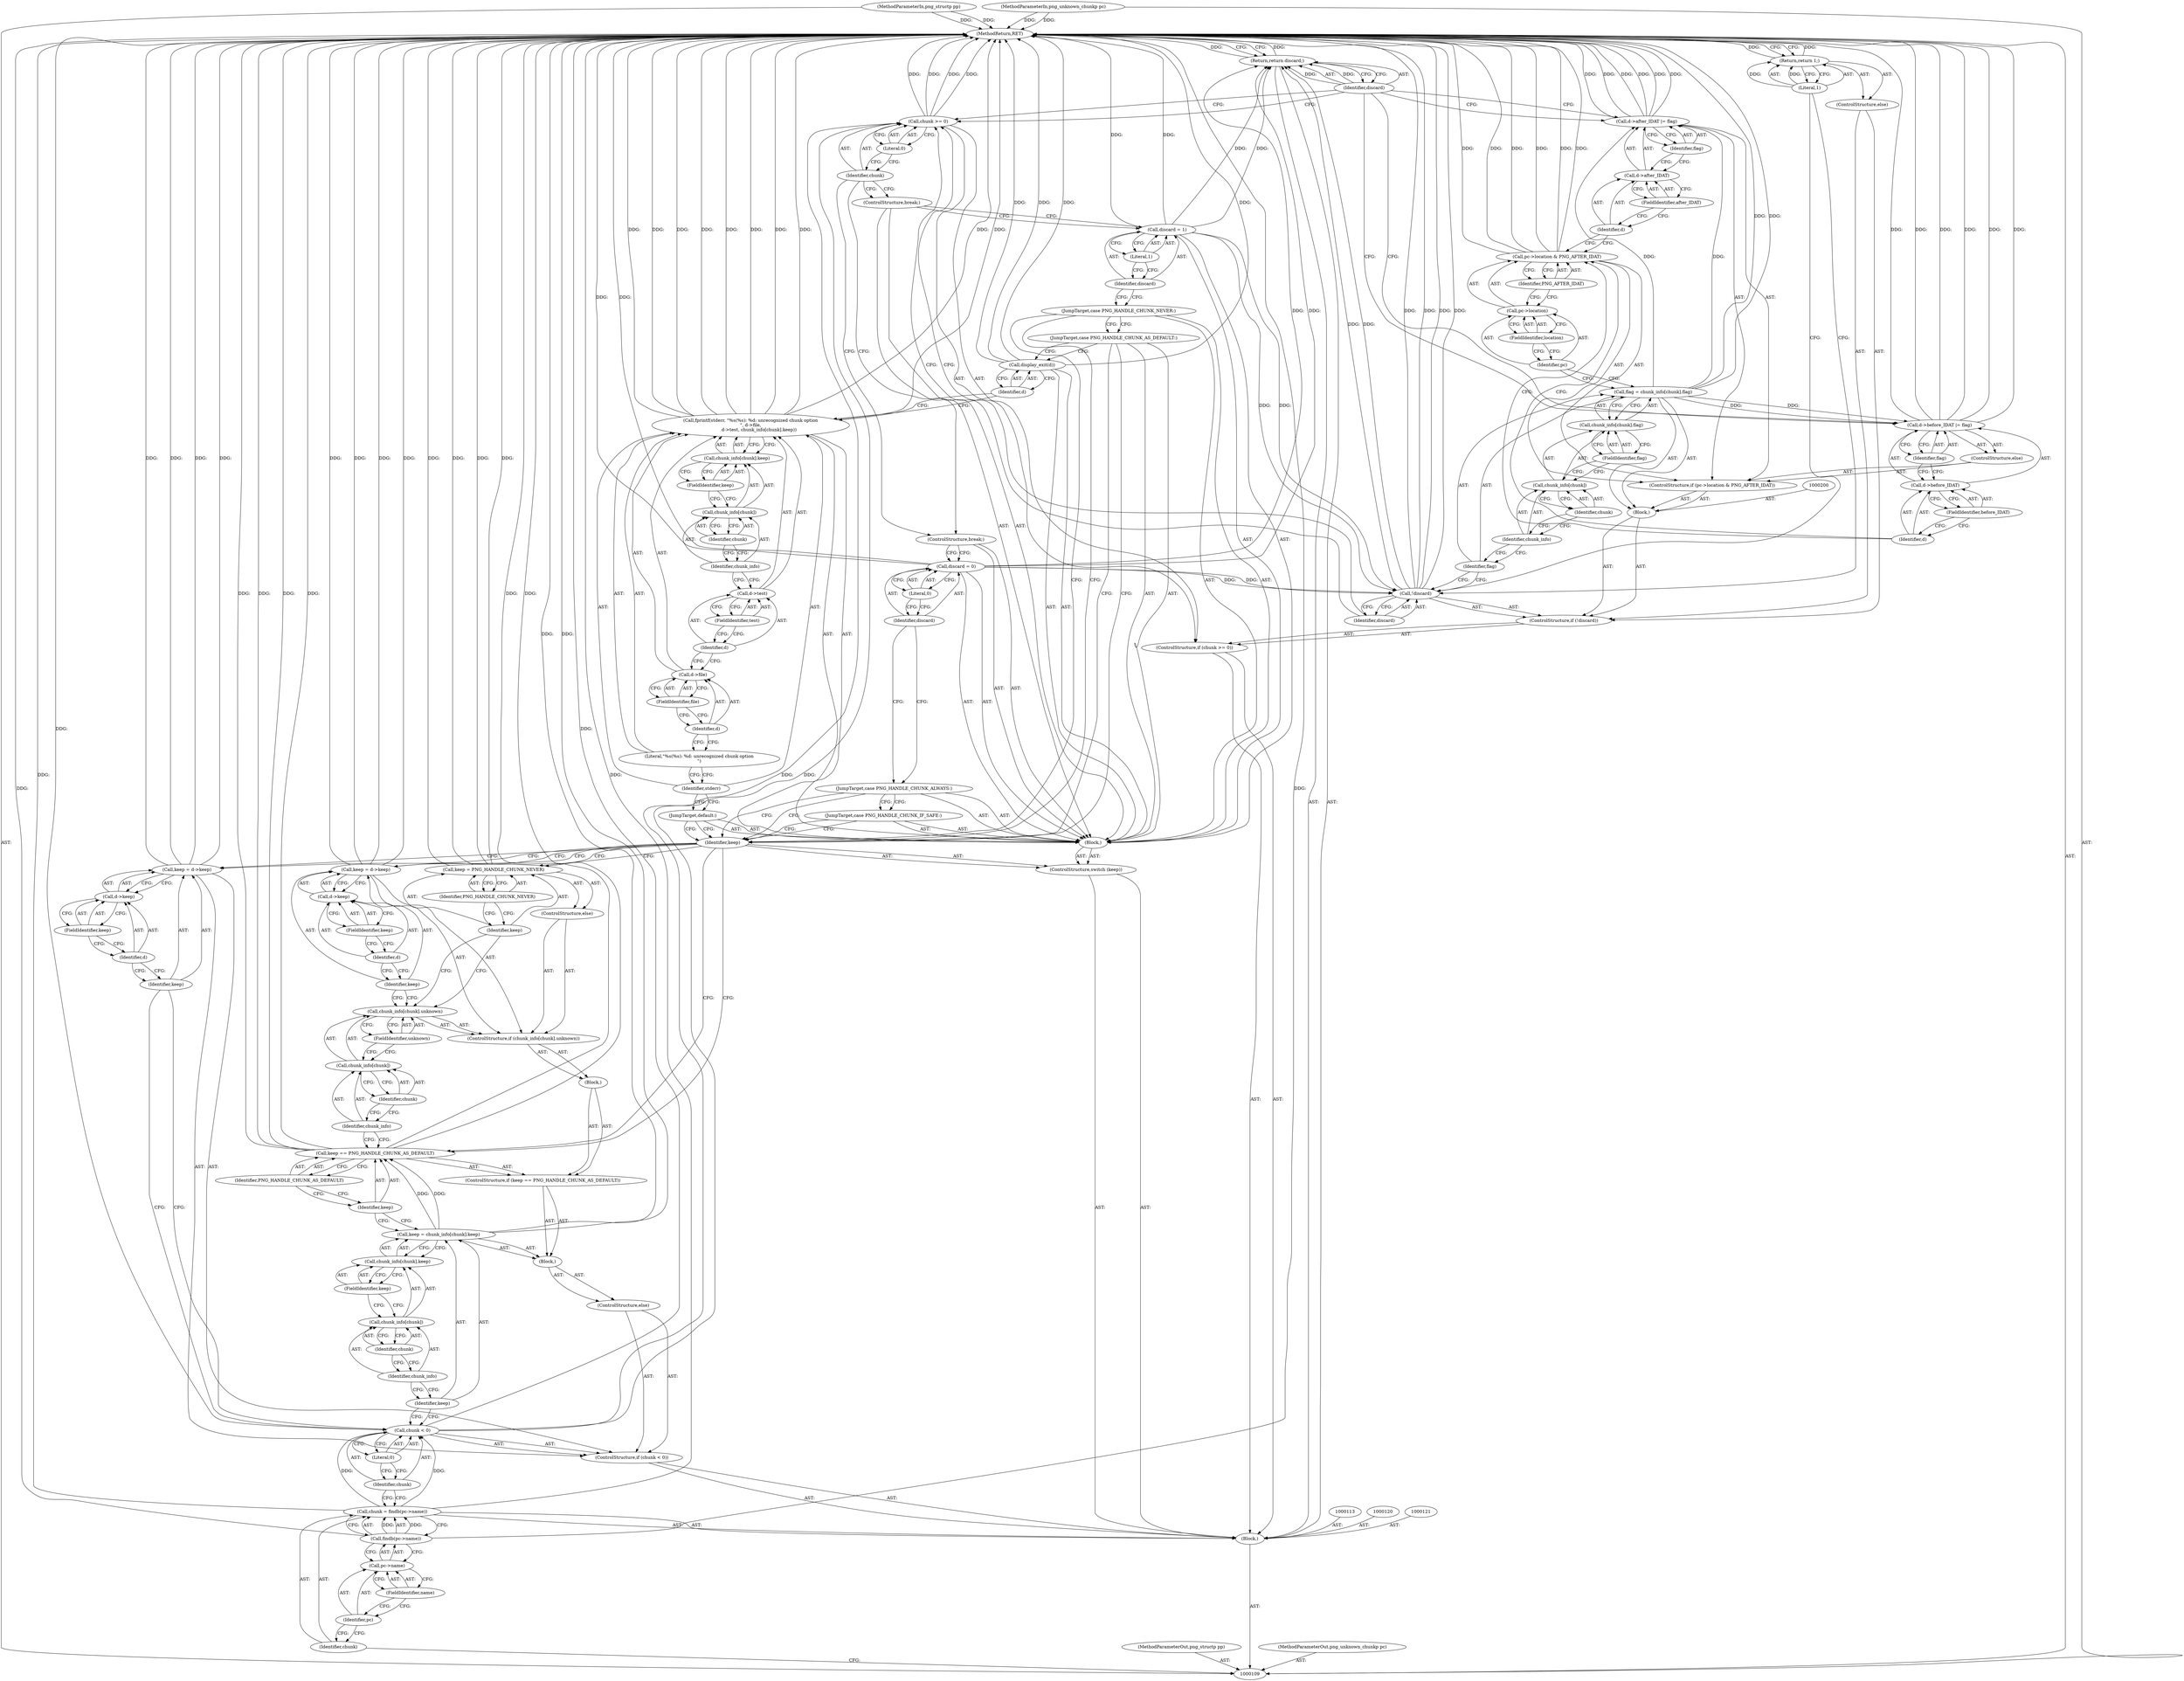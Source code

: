 digraph "0_Android_9d4853418ab2f754c2b63e091c29c5529b8b86ca_33" {
"1000230" [label="(MethodReturn,RET)"];
"1000110" [label="(MethodParameterIn,png_structp pp)"];
"1000304" [label="(MethodParameterOut,png_structp pp)"];
"1000111" [label="(MethodParameterIn,png_unknown_chunkp pc)"];
"1000305" [label="(MethodParameterOut,png_unknown_chunkp pc)"];
"1000122" [label="(ControlStructure,if (chunk < 0))"];
"1000125" [label="(Literal,0)"];
"1000123" [label="(Call,chunk < 0)"];
"1000124" [label="(Identifier,chunk)"];
"1000128" [label="(Call,d->keep)"];
"1000129" [label="(Identifier,d)"];
"1000130" [label="(FieldIdentifier,keep)"];
"1000126" [label="(Call,keep = d->keep)"];
"1000127" [label="(Identifier,keep)"];
"1000131" [label="(ControlStructure,else)"];
"1000132" [label="(Block,)"];
"1000135" [label="(Call,chunk_info[chunk].keep)"];
"1000136" [label="(Call,chunk_info[chunk])"];
"1000137" [label="(Identifier,chunk_info)"];
"1000138" [label="(Identifier,chunk)"];
"1000139" [label="(FieldIdentifier,keep)"];
"1000133" [label="(Call,keep = chunk_info[chunk].keep)"];
"1000134" [label="(Identifier,keep)"];
"1000140" [label="(ControlStructure,if (keep == PNG_HANDLE_CHUNK_AS_DEFAULT))"];
"1000143" [label="(Identifier,PNG_HANDLE_CHUNK_AS_DEFAULT)"];
"1000141" [label="(Call,keep == PNG_HANDLE_CHUNK_AS_DEFAULT)"];
"1000142" [label="(Identifier,keep)"];
"1000144" [label="(Block,)"];
"1000112" [label="(Block,)"];
"1000145" [label="(ControlStructure,if (chunk_info[chunk].unknown))"];
"1000149" [label="(Identifier,chunk)"];
"1000150" [label="(FieldIdentifier,unknown)"];
"1000146" [label="(Call,chunk_info[chunk].unknown)"];
"1000147" [label="(Call,chunk_info[chunk])"];
"1000148" [label="(Identifier,chunk_info)"];
"1000151" [label="(Call,keep = d->keep)"];
"1000152" [label="(Identifier,keep)"];
"1000153" [label="(Call,d->keep)"];
"1000154" [label="(Identifier,d)"];
"1000155" [label="(FieldIdentifier,keep)"];
"1000156" [label="(ControlStructure,else)"];
"1000157" [label="(Call,keep = PNG_HANDLE_CHUNK_NEVER)"];
"1000158" [label="(Identifier,keep)"];
"1000159" [label="(Identifier,PNG_HANDLE_CHUNK_NEVER)"];
"1000160" [label="(ControlStructure,switch (keep))"];
"1000161" [label="(Identifier,keep)"];
"1000162" [label="(Block,)"];
"1000163" [label="(JumpTarget,default:)"];
"1000165" [label="(Identifier,stderr)"];
"1000166" [label="(Literal,\"%s(%s): %d: unrecognized chunk option\n\")"];
"1000167" [label="(Call,d->file)"];
"1000168" [label="(Identifier,d)"];
"1000169" [label="(FieldIdentifier,file)"];
"1000164" [label="(Call,fprintf(stderr, \"%s(%s): %d: unrecognized chunk option\n\", d->file,\n            d->test, chunk_info[chunk].keep))"];
"1000170" [label="(Call,d->test)"];
"1000171" [label="(Identifier,d)"];
"1000172" [label="(FieldIdentifier,test)"];
"1000173" [label="(Call,chunk_info[chunk].keep)"];
"1000174" [label="(Call,chunk_info[chunk])"];
"1000175" [label="(Identifier,chunk_info)"];
"1000176" [label="(Identifier,chunk)"];
"1000177" [label="(FieldIdentifier,keep)"];
"1000179" [label="(Identifier,d)"];
"1000178" [label="(Call,display_exit(d))"];
"1000180" [label="(JumpTarget,case PNG_HANDLE_CHUNK_AS_DEFAULT:)"];
"1000181" [label="(JumpTarget,case PNG_HANDLE_CHUNK_NEVER:)"];
"1000184" [label="(Literal,1)"];
"1000182" [label="(Call,discard = 1)"];
"1000183" [label="(Identifier,discard)"];
"1000185" [label="(ControlStructure,break;)"];
"1000186" [label="(JumpTarget,case PNG_HANDLE_CHUNK_IF_SAFE:)"];
"1000187" [label="(JumpTarget,case PNG_HANDLE_CHUNK_ALWAYS:)"];
"1000190" [label="(Literal,0)"];
"1000188" [label="(Call,discard = 0)"];
"1000189" [label="(Identifier,discard)"];
"1000191" [label="(ControlStructure,break;)"];
"1000192" [label="(ControlStructure,if (chunk >= 0))"];
"1000195" [label="(Literal,0)"];
"1000196" [label="(ControlStructure,if (!discard))"];
"1000197" [label="(Call,!discard)"];
"1000198" [label="(Identifier,discard)"];
"1000193" [label="(Call,chunk >= 0)"];
"1000194" [label="(Identifier,chunk)"];
"1000201" [label="(Call,flag = chunk_info[chunk].flag)"];
"1000202" [label="(Identifier,flag)"];
"1000203" [label="(Call,chunk_info[chunk].flag)"];
"1000204" [label="(Call,chunk_info[chunk])"];
"1000205" [label="(Identifier,chunk_info)"];
"1000206" [label="(Identifier,chunk)"];
"1000207" [label="(FieldIdentifier,flag)"];
"1000199" [label="(Block,)"];
"1000208" [label="(ControlStructure,if (pc->location & PNG_AFTER_IDAT))"];
"1000213" [label="(Identifier,PNG_AFTER_IDAT)"];
"1000209" [label="(Call,pc->location & PNG_AFTER_IDAT)"];
"1000210" [label="(Call,pc->location)"];
"1000211" [label="(Identifier,pc)"];
"1000212" [label="(FieldIdentifier,location)"];
"1000217" [label="(FieldIdentifier,after_IDAT)"];
"1000218" [label="(Identifier,flag)"];
"1000214" [label="(Call,d->after_IDAT |= flag)"];
"1000215" [label="(Call,d->after_IDAT)"];
"1000216" [label="(Identifier,d)"];
"1000219" [label="(ControlStructure,else)"];
"1000223" [label="(FieldIdentifier,before_IDAT)"];
"1000224" [label="(Identifier,flag)"];
"1000220" [label="(Call,d->before_IDAT |= flag)"];
"1000221" [label="(Call,d->before_IDAT)"];
"1000222" [label="(Identifier,d)"];
"1000229" [label="(Identifier,discard)"];
"1000228" [label="(Return,return discard;)"];
"1000225" [label="(ControlStructure,else)"];
"1000227" [label="(Literal,1)"];
"1000226" [label="(Return,return 1;)"];
"1000116" [label="(Call,findb(pc->name))"];
"1000117" [label="(Call,pc->name)"];
"1000118" [label="(Identifier,pc)"];
"1000119" [label="(FieldIdentifier,name)"];
"1000114" [label="(Call,chunk = findb(pc->name))"];
"1000115" [label="(Identifier,chunk)"];
"1000230" -> "1000109"  [label="AST: "];
"1000230" -> "1000226"  [label="CFG: "];
"1000230" -> "1000228"  [label="CFG: "];
"1000228" -> "1000230"  [label="DDG: "];
"1000141" -> "1000230"  [label="DDG: "];
"1000141" -> "1000230"  [label="DDG: "];
"1000141" -> "1000230"  [label="DDG: "];
"1000209" -> "1000230"  [label="DDG: "];
"1000209" -> "1000230"  [label="DDG: "];
"1000209" -> "1000230"  [label="DDG: "];
"1000178" -> "1000230"  [label="DDG: "];
"1000178" -> "1000230"  [label="DDG: "];
"1000151" -> "1000230"  [label="DDG: "];
"1000151" -> "1000230"  [label="DDG: "];
"1000197" -> "1000230"  [label="DDG: "];
"1000197" -> "1000230"  [label="DDG: "];
"1000126" -> "1000230"  [label="DDG: "];
"1000126" -> "1000230"  [label="DDG: "];
"1000157" -> "1000230"  [label="DDG: "];
"1000157" -> "1000230"  [label="DDG: "];
"1000116" -> "1000230"  [label="DDG: "];
"1000164" -> "1000230"  [label="DDG: "];
"1000164" -> "1000230"  [label="DDG: "];
"1000164" -> "1000230"  [label="DDG: "];
"1000164" -> "1000230"  [label="DDG: "];
"1000164" -> "1000230"  [label="DDG: "];
"1000220" -> "1000230"  [label="DDG: "];
"1000220" -> "1000230"  [label="DDG: "];
"1000220" -> "1000230"  [label="DDG: "];
"1000193" -> "1000230"  [label="DDG: "];
"1000193" -> "1000230"  [label="DDG: "];
"1000214" -> "1000230"  [label="DDG: "];
"1000214" -> "1000230"  [label="DDG: "];
"1000214" -> "1000230"  [label="DDG: "];
"1000188" -> "1000230"  [label="DDG: "];
"1000123" -> "1000230"  [label="DDG: "];
"1000201" -> "1000230"  [label="DDG: "];
"1000133" -> "1000230"  [label="DDG: "];
"1000110" -> "1000230"  [label="DDG: "];
"1000111" -> "1000230"  [label="DDG: "];
"1000114" -> "1000230"  [label="DDG: "];
"1000182" -> "1000230"  [label="DDG: "];
"1000226" -> "1000230"  [label="DDG: "];
"1000110" -> "1000109"  [label="AST: "];
"1000110" -> "1000230"  [label="DDG: "];
"1000304" -> "1000109"  [label="AST: "];
"1000111" -> "1000109"  [label="AST: "];
"1000111" -> "1000230"  [label="DDG: "];
"1000305" -> "1000109"  [label="AST: "];
"1000122" -> "1000112"  [label="AST: "];
"1000123" -> "1000122"  [label="AST: "];
"1000126" -> "1000122"  [label="AST: "];
"1000131" -> "1000122"  [label="AST: "];
"1000125" -> "1000123"  [label="AST: "];
"1000125" -> "1000124"  [label="CFG: "];
"1000123" -> "1000125"  [label="CFG: "];
"1000123" -> "1000122"  [label="AST: "];
"1000123" -> "1000125"  [label="CFG: "];
"1000124" -> "1000123"  [label="AST: "];
"1000125" -> "1000123"  [label="AST: "];
"1000127" -> "1000123"  [label="CFG: "];
"1000134" -> "1000123"  [label="CFG: "];
"1000123" -> "1000230"  [label="DDG: "];
"1000114" -> "1000123"  [label="DDG: "];
"1000123" -> "1000193"  [label="DDG: "];
"1000124" -> "1000123"  [label="AST: "];
"1000124" -> "1000114"  [label="CFG: "];
"1000125" -> "1000124"  [label="CFG: "];
"1000128" -> "1000126"  [label="AST: "];
"1000128" -> "1000130"  [label="CFG: "];
"1000129" -> "1000128"  [label="AST: "];
"1000130" -> "1000128"  [label="AST: "];
"1000126" -> "1000128"  [label="CFG: "];
"1000129" -> "1000128"  [label="AST: "];
"1000129" -> "1000127"  [label="CFG: "];
"1000130" -> "1000129"  [label="CFG: "];
"1000130" -> "1000128"  [label="AST: "];
"1000130" -> "1000129"  [label="CFG: "];
"1000128" -> "1000130"  [label="CFG: "];
"1000126" -> "1000122"  [label="AST: "];
"1000126" -> "1000128"  [label="CFG: "];
"1000127" -> "1000126"  [label="AST: "];
"1000128" -> "1000126"  [label="AST: "];
"1000161" -> "1000126"  [label="CFG: "];
"1000126" -> "1000230"  [label="DDG: "];
"1000126" -> "1000230"  [label="DDG: "];
"1000127" -> "1000126"  [label="AST: "];
"1000127" -> "1000123"  [label="CFG: "];
"1000129" -> "1000127"  [label="CFG: "];
"1000131" -> "1000122"  [label="AST: "];
"1000132" -> "1000131"  [label="AST: "];
"1000132" -> "1000131"  [label="AST: "];
"1000133" -> "1000132"  [label="AST: "];
"1000140" -> "1000132"  [label="AST: "];
"1000135" -> "1000133"  [label="AST: "];
"1000135" -> "1000139"  [label="CFG: "];
"1000136" -> "1000135"  [label="AST: "];
"1000139" -> "1000135"  [label="AST: "];
"1000133" -> "1000135"  [label="CFG: "];
"1000136" -> "1000135"  [label="AST: "];
"1000136" -> "1000138"  [label="CFG: "];
"1000137" -> "1000136"  [label="AST: "];
"1000138" -> "1000136"  [label="AST: "];
"1000139" -> "1000136"  [label="CFG: "];
"1000137" -> "1000136"  [label="AST: "];
"1000137" -> "1000134"  [label="CFG: "];
"1000138" -> "1000137"  [label="CFG: "];
"1000138" -> "1000136"  [label="AST: "];
"1000138" -> "1000137"  [label="CFG: "];
"1000136" -> "1000138"  [label="CFG: "];
"1000139" -> "1000135"  [label="AST: "];
"1000139" -> "1000136"  [label="CFG: "];
"1000135" -> "1000139"  [label="CFG: "];
"1000133" -> "1000132"  [label="AST: "];
"1000133" -> "1000135"  [label="CFG: "];
"1000134" -> "1000133"  [label="AST: "];
"1000135" -> "1000133"  [label="AST: "];
"1000142" -> "1000133"  [label="CFG: "];
"1000133" -> "1000230"  [label="DDG: "];
"1000133" -> "1000141"  [label="DDG: "];
"1000134" -> "1000133"  [label="AST: "];
"1000134" -> "1000123"  [label="CFG: "];
"1000137" -> "1000134"  [label="CFG: "];
"1000140" -> "1000132"  [label="AST: "];
"1000141" -> "1000140"  [label="AST: "];
"1000144" -> "1000140"  [label="AST: "];
"1000143" -> "1000141"  [label="AST: "];
"1000143" -> "1000142"  [label="CFG: "];
"1000141" -> "1000143"  [label="CFG: "];
"1000141" -> "1000140"  [label="AST: "];
"1000141" -> "1000143"  [label="CFG: "];
"1000142" -> "1000141"  [label="AST: "];
"1000143" -> "1000141"  [label="AST: "];
"1000148" -> "1000141"  [label="CFG: "];
"1000161" -> "1000141"  [label="CFG: "];
"1000141" -> "1000230"  [label="DDG: "];
"1000141" -> "1000230"  [label="DDG: "];
"1000141" -> "1000230"  [label="DDG: "];
"1000133" -> "1000141"  [label="DDG: "];
"1000142" -> "1000141"  [label="AST: "];
"1000142" -> "1000133"  [label="CFG: "];
"1000143" -> "1000142"  [label="CFG: "];
"1000144" -> "1000140"  [label="AST: "];
"1000145" -> "1000144"  [label="AST: "];
"1000112" -> "1000109"  [label="AST: "];
"1000113" -> "1000112"  [label="AST: "];
"1000114" -> "1000112"  [label="AST: "];
"1000120" -> "1000112"  [label="AST: "];
"1000121" -> "1000112"  [label="AST: "];
"1000122" -> "1000112"  [label="AST: "];
"1000160" -> "1000112"  [label="AST: "];
"1000192" -> "1000112"  [label="AST: "];
"1000228" -> "1000112"  [label="AST: "];
"1000145" -> "1000144"  [label="AST: "];
"1000146" -> "1000145"  [label="AST: "];
"1000151" -> "1000145"  [label="AST: "];
"1000156" -> "1000145"  [label="AST: "];
"1000149" -> "1000147"  [label="AST: "];
"1000149" -> "1000148"  [label="CFG: "];
"1000147" -> "1000149"  [label="CFG: "];
"1000150" -> "1000146"  [label="AST: "];
"1000150" -> "1000147"  [label="CFG: "];
"1000146" -> "1000150"  [label="CFG: "];
"1000146" -> "1000145"  [label="AST: "];
"1000146" -> "1000150"  [label="CFG: "];
"1000147" -> "1000146"  [label="AST: "];
"1000150" -> "1000146"  [label="AST: "];
"1000152" -> "1000146"  [label="CFG: "];
"1000158" -> "1000146"  [label="CFG: "];
"1000147" -> "1000146"  [label="AST: "];
"1000147" -> "1000149"  [label="CFG: "];
"1000148" -> "1000147"  [label="AST: "];
"1000149" -> "1000147"  [label="AST: "];
"1000150" -> "1000147"  [label="CFG: "];
"1000148" -> "1000147"  [label="AST: "];
"1000148" -> "1000141"  [label="CFG: "];
"1000149" -> "1000148"  [label="CFG: "];
"1000151" -> "1000145"  [label="AST: "];
"1000151" -> "1000153"  [label="CFG: "];
"1000152" -> "1000151"  [label="AST: "];
"1000153" -> "1000151"  [label="AST: "];
"1000161" -> "1000151"  [label="CFG: "];
"1000151" -> "1000230"  [label="DDG: "];
"1000151" -> "1000230"  [label="DDG: "];
"1000152" -> "1000151"  [label="AST: "];
"1000152" -> "1000146"  [label="CFG: "];
"1000154" -> "1000152"  [label="CFG: "];
"1000153" -> "1000151"  [label="AST: "];
"1000153" -> "1000155"  [label="CFG: "];
"1000154" -> "1000153"  [label="AST: "];
"1000155" -> "1000153"  [label="AST: "];
"1000151" -> "1000153"  [label="CFG: "];
"1000154" -> "1000153"  [label="AST: "];
"1000154" -> "1000152"  [label="CFG: "];
"1000155" -> "1000154"  [label="CFG: "];
"1000155" -> "1000153"  [label="AST: "];
"1000155" -> "1000154"  [label="CFG: "];
"1000153" -> "1000155"  [label="CFG: "];
"1000156" -> "1000145"  [label="AST: "];
"1000157" -> "1000156"  [label="AST: "];
"1000157" -> "1000156"  [label="AST: "];
"1000157" -> "1000159"  [label="CFG: "];
"1000158" -> "1000157"  [label="AST: "];
"1000159" -> "1000157"  [label="AST: "];
"1000161" -> "1000157"  [label="CFG: "];
"1000157" -> "1000230"  [label="DDG: "];
"1000157" -> "1000230"  [label="DDG: "];
"1000158" -> "1000157"  [label="AST: "];
"1000158" -> "1000146"  [label="CFG: "];
"1000159" -> "1000158"  [label="CFG: "];
"1000159" -> "1000157"  [label="AST: "];
"1000159" -> "1000158"  [label="CFG: "];
"1000157" -> "1000159"  [label="CFG: "];
"1000160" -> "1000112"  [label="AST: "];
"1000161" -> "1000160"  [label="AST: "];
"1000162" -> "1000160"  [label="AST: "];
"1000161" -> "1000160"  [label="AST: "];
"1000161" -> "1000126"  [label="CFG: "];
"1000161" -> "1000151"  [label="CFG: "];
"1000161" -> "1000157"  [label="CFG: "];
"1000161" -> "1000141"  [label="CFG: "];
"1000163" -> "1000161"  [label="CFG: "];
"1000180" -> "1000161"  [label="CFG: "];
"1000181" -> "1000161"  [label="CFG: "];
"1000186" -> "1000161"  [label="CFG: "];
"1000187" -> "1000161"  [label="CFG: "];
"1000162" -> "1000160"  [label="AST: "];
"1000163" -> "1000162"  [label="AST: "];
"1000164" -> "1000162"  [label="AST: "];
"1000178" -> "1000162"  [label="AST: "];
"1000180" -> "1000162"  [label="AST: "];
"1000181" -> "1000162"  [label="AST: "];
"1000182" -> "1000162"  [label="AST: "];
"1000185" -> "1000162"  [label="AST: "];
"1000186" -> "1000162"  [label="AST: "];
"1000187" -> "1000162"  [label="AST: "];
"1000188" -> "1000162"  [label="AST: "];
"1000191" -> "1000162"  [label="AST: "];
"1000163" -> "1000162"  [label="AST: "];
"1000163" -> "1000161"  [label="CFG: "];
"1000165" -> "1000163"  [label="CFG: "];
"1000165" -> "1000164"  [label="AST: "];
"1000165" -> "1000163"  [label="CFG: "];
"1000166" -> "1000165"  [label="CFG: "];
"1000166" -> "1000164"  [label="AST: "];
"1000166" -> "1000165"  [label="CFG: "];
"1000168" -> "1000166"  [label="CFG: "];
"1000167" -> "1000164"  [label="AST: "];
"1000167" -> "1000169"  [label="CFG: "];
"1000168" -> "1000167"  [label="AST: "];
"1000169" -> "1000167"  [label="AST: "];
"1000171" -> "1000167"  [label="CFG: "];
"1000168" -> "1000167"  [label="AST: "];
"1000168" -> "1000166"  [label="CFG: "];
"1000169" -> "1000168"  [label="CFG: "];
"1000169" -> "1000167"  [label="AST: "];
"1000169" -> "1000168"  [label="CFG: "];
"1000167" -> "1000169"  [label="CFG: "];
"1000164" -> "1000162"  [label="AST: "];
"1000164" -> "1000173"  [label="CFG: "];
"1000165" -> "1000164"  [label="AST: "];
"1000166" -> "1000164"  [label="AST: "];
"1000167" -> "1000164"  [label="AST: "];
"1000170" -> "1000164"  [label="AST: "];
"1000173" -> "1000164"  [label="AST: "];
"1000179" -> "1000164"  [label="CFG: "];
"1000164" -> "1000230"  [label="DDG: "];
"1000164" -> "1000230"  [label="DDG: "];
"1000164" -> "1000230"  [label="DDG: "];
"1000164" -> "1000230"  [label="DDG: "];
"1000164" -> "1000230"  [label="DDG: "];
"1000170" -> "1000164"  [label="AST: "];
"1000170" -> "1000172"  [label="CFG: "];
"1000171" -> "1000170"  [label="AST: "];
"1000172" -> "1000170"  [label="AST: "];
"1000175" -> "1000170"  [label="CFG: "];
"1000171" -> "1000170"  [label="AST: "];
"1000171" -> "1000167"  [label="CFG: "];
"1000172" -> "1000171"  [label="CFG: "];
"1000172" -> "1000170"  [label="AST: "];
"1000172" -> "1000171"  [label="CFG: "];
"1000170" -> "1000172"  [label="CFG: "];
"1000173" -> "1000164"  [label="AST: "];
"1000173" -> "1000177"  [label="CFG: "];
"1000174" -> "1000173"  [label="AST: "];
"1000177" -> "1000173"  [label="AST: "];
"1000164" -> "1000173"  [label="CFG: "];
"1000174" -> "1000173"  [label="AST: "];
"1000174" -> "1000176"  [label="CFG: "];
"1000175" -> "1000174"  [label="AST: "];
"1000176" -> "1000174"  [label="AST: "];
"1000177" -> "1000174"  [label="CFG: "];
"1000175" -> "1000174"  [label="AST: "];
"1000175" -> "1000170"  [label="CFG: "];
"1000176" -> "1000175"  [label="CFG: "];
"1000176" -> "1000174"  [label="AST: "];
"1000176" -> "1000175"  [label="CFG: "];
"1000174" -> "1000176"  [label="CFG: "];
"1000177" -> "1000173"  [label="AST: "];
"1000177" -> "1000174"  [label="CFG: "];
"1000173" -> "1000177"  [label="CFG: "];
"1000179" -> "1000178"  [label="AST: "];
"1000179" -> "1000164"  [label="CFG: "];
"1000178" -> "1000179"  [label="CFG: "];
"1000178" -> "1000162"  [label="AST: "];
"1000178" -> "1000179"  [label="CFG: "];
"1000179" -> "1000178"  [label="AST: "];
"1000180" -> "1000178"  [label="CFG: "];
"1000178" -> "1000230"  [label="DDG: "];
"1000178" -> "1000230"  [label="DDG: "];
"1000180" -> "1000162"  [label="AST: "];
"1000180" -> "1000161"  [label="CFG: "];
"1000180" -> "1000178"  [label="CFG: "];
"1000181" -> "1000180"  [label="CFG: "];
"1000181" -> "1000162"  [label="AST: "];
"1000181" -> "1000161"  [label="CFG: "];
"1000181" -> "1000180"  [label="CFG: "];
"1000183" -> "1000181"  [label="CFG: "];
"1000184" -> "1000182"  [label="AST: "];
"1000184" -> "1000183"  [label="CFG: "];
"1000182" -> "1000184"  [label="CFG: "];
"1000182" -> "1000162"  [label="AST: "];
"1000182" -> "1000184"  [label="CFG: "];
"1000183" -> "1000182"  [label="AST: "];
"1000184" -> "1000182"  [label="AST: "];
"1000185" -> "1000182"  [label="CFG: "];
"1000182" -> "1000230"  [label="DDG: "];
"1000182" -> "1000197"  [label="DDG: "];
"1000182" -> "1000228"  [label="DDG: "];
"1000183" -> "1000182"  [label="AST: "];
"1000183" -> "1000181"  [label="CFG: "];
"1000184" -> "1000183"  [label="CFG: "];
"1000185" -> "1000162"  [label="AST: "];
"1000185" -> "1000182"  [label="CFG: "];
"1000194" -> "1000185"  [label="CFG: "];
"1000186" -> "1000162"  [label="AST: "];
"1000186" -> "1000161"  [label="CFG: "];
"1000187" -> "1000186"  [label="CFG: "];
"1000187" -> "1000162"  [label="AST: "];
"1000187" -> "1000161"  [label="CFG: "];
"1000187" -> "1000186"  [label="CFG: "];
"1000189" -> "1000187"  [label="CFG: "];
"1000190" -> "1000188"  [label="AST: "];
"1000190" -> "1000189"  [label="CFG: "];
"1000188" -> "1000190"  [label="CFG: "];
"1000188" -> "1000162"  [label="AST: "];
"1000188" -> "1000190"  [label="CFG: "];
"1000189" -> "1000188"  [label="AST: "];
"1000190" -> "1000188"  [label="AST: "];
"1000191" -> "1000188"  [label="CFG: "];
"1000188" -> "1000230"  [label="DDG: "];
"1000188" -> "1000197"  [label="DDG: "];
"1000188" -> "1000228"  [label="DDG: "];
"1000189" -> "1000188"  [label="AST: "];
"1000189" -> "1000187"  [label="CFG: "];
"1000190" -> "1000189"  [label="CFG: "];
"1000191" -> "1000162"  [label="AST: "];
"1000191" -> "1000188"  [label="CFG: "];
"1000194" -> "1000191"  [label="CFG: "];
"1000192" -> "1000112"  [label="AST: "];
"1000193" -> "1000192"  [label="AST: "];
"1000196" -> "1000192"  [label="AST: "];
"1000195" -> "1000193"  [label="AST: "];
"1000195" -> "1000194"  [label="CFG: "];
"1000193" -> "1000195"  [label="CFG: "];
"1000196" -> "1000192"  [label="AST: "];
"1000197" -> "1000196"  [label="AST: "];
"1000199" -> "1000196"  [label="AST: "];
"1000225" -> "1000196"  [label="AST: "];
"1000197" -> "1000196"  [label="AST: "];
"1000197" -> "1000198"  [label="CFG: "];
"1000198" -> "1000197"  [label="AST: "];
"1000202" -> "1000197"  [label="CFG: "];
"1000227" -> "1000197"  [label="CFG: "];
"1000197" -> "1000230"  [label="DDG: "];
"1000197" -> "1000230"  [label="DDG: "];
"1000188" -> "1000197"  [label="DDG: "];
"1000182" -> "1000197"  [label="DDG: "];
"1000197" -> "1000228"  [label="DDG: "];
"1000198" -> "1000197"  [label="AST: "];
"1000198" -> "1000193"  [label="CFG: "];
"1000197" -> "1000198"  [label="CFG: "];
"1000193" -> "1000192"  [label="AST: "];
"1000193" -> "1000195"  [label="CFG: "];
"1000194" -> "1000193"  [label="AST: "];
"1000195" -> "1000193"  [label="AST: "];
"1000198" -> "1000193"  [label="CFG: "];
"1000229" -> "1000193"  [label="CFG: "];
"1000193" -> "1000230"  [label="DDG: "];
"1000193" -> "1000230"  [label="DDG: "];
"1000123" -> "1000193"  [label="DDG: "];
"1000194" -> "1000193"  [label="AST: "];
"1000194" -> "1000185"  [label="CFG: "];
"1000194" -> "1000191"  [label="CFG: "];
"1000195" -> "1000194"  [label="CFG: "];
"1000201" -> "1000199"  [label="AST: "];
"1000201" -> "1000203"  [label="CFG: "];
"1000202" -> "1000201"  [label="AST: "];
"1000203" -> "1000201"  [label="AST: "];
"1000211" -> "1000201"  [label="CFG: "];
"1000201" -> "1000230"  [label="DDG: "];
"1000201" -> "1000214"  [label="DDG: "];
"1000201" -> "1000220"  [label="DDG: "];
"1000202" -> "1000201"  [label="AST: "];
"1000202" -> "1000197"  [label="CFG: "];
"1000205" -> "1000202"  [label="CFG: "];
"1000203" -> "1000201"  [label="AST: "];
"1000203" -> "1000207"  [label="CFG: "];
"1000204" -> "1000203"  [label="AST: "];
"1000207" -> "1000203"  [label="AST: "];
"1000201" -> "1000203"  [label="CFG: "];
"1000204" -> "1000203"  [label="AST: "];
"1000204" -> "1000206"  [label="CFG: "];
"1000205" -> "1000204"  [label="AST: "];
"1000206" -> "1000204"  [label="AST: "];
"1000207" -> "1000204"  [label="CFG: "];
"1000205" -> "1000204"  [label="AST: "];
"1000205" -> "1000202"  [label="CFG: "];
"1000206" -> "1000205"  [label="CFG: "];
"1000206" -> "1000204"  [label="AST: "];
"1000206" -> "1000205"  [label="CFG: "];
"1000204" -> "1000206"  [label="CFG: "];
"1000207" -> "1000203"  [label="AST: "];
"1000207" -> "1000204"  [label="CFG: "];
"1000203" -> "1000207"  [label="CFG: "];
"1000199" -> "1000196"  [label="AST: "];
"1000200" -> "1000199"  [label="AST: "];
"1000201" -> "1000199"  [label="AST: "];
"1000208" -> "1000199"  [label="AST: "];
"1000208" -> "1000199"  [label="AST: "];
"1000209" -> "1000208"  [label="AST: "];
"1000214" -> "1000208"  [label="AST: "];
"1000219" -> "1000208"  [label="AST: "];
"1000213" -> "1000209"  [label="AST: "];
"1000213" -> "1000210"  [label="CFG: "];
"1000209" -> "1000213"  [label="CFG: "];
"1000209" -> "1000208"  [label="AST: "];
"1000209" -> "1000213"  [label="CFG: "];
"1000210" -> "1000209"  [label="AST: "];
"1000213" -> "1000209"  [label="AST: "];
"1000216" -> "1000209"  [label="CFG: "];
"1000222" -> "1000209"  [label="CFG: "];
"1000209" -> "1000230"  [label="DDG: "];
"1000209" -> "1000230"  [label="DDG: "];
"1000209" -> "1000230"  [label="DDG: "];
"1000210" -> "1000209"  [label="AST: "];
"1000210" -> "1000212"  [label="CFG: "];
"1000211" -> "1000210"  [label="AST: "];
"1000212" -> "1000210"  [label="AST: "];
"1000213" -> "1000210"  [label="CFG: "];
"1000211" -> "1000210"  [label="AST: "];
"1000211" -> "1000201"  [label="CFG: "];
"1000212" -> "1000211"  [label="CFG: "];
"1000212" -> "1000210"  [label="AST: "];
"1000212" -> "1000211"  [label="CFG: "];
"1000210" -> "1000212"  [label="CFG: "];
"1000217" -> "1000215"  [label="AST: "];
"1000217" -> "1000216"  [label="CFG: "];
"1000215" -> "1000217"  [label="CFG: "];
"1000218" -> "1000214"  [label="AST: "];
"1000218" -> "1000215"  [label="CFG: "];
"1000214" -> "1000218"  [label="CFG: "];
"1000214" -> "1000208"  [label="AST: "];
"1000214" -> "1000218"  [label="CFG: "];
"1000215" -> "1000214"  [label="AST: "];
"1000218" -> "1000214"  [label="AST: "];
"1000229" -> "1000214"  [label="CFG: "];
"1000214" -> "1000230"  [label="DDG: "];
"1000214" -> "1000230"  [label="DDG: "];
"1000214" -> "1000230"  [label="DDG: "];
"1000201" -> "1000214"  [label="DDG: "];
"1000215" -> "1000214"  [label="AST: "];
"1000215" -> "1000217"  [label="CFG: "];
"1000216" -> "1000215"  [label="AST: "];
"1000217" -> "1000215"  [label="AST: "];
"1000218" -> "1000215"  [label="CFG: "];
"1000216" -> "1000215"  [label="AST: "];
"1000216" -> "1000209"  [label="CFG: "];
"1000217" -> "1000216"  [label="CFG: "];
"1000219" -> "1000208"  [label="AST: "];
"1000220" -> "1000219"  [label="AST: "];
"1000223" -> "1000221"  [label="AST: "];
"1000223" -> "1000222"  [label="CFG: "];
"1000221" -> "1000223"  [label="CFG: "];
"1000224" -> "1000220"  [label="AST: "];
"1000224" -> "1000221"  [label="CFG: "];
"1000220" -> "1000224"  [label="CFG: "];
"1000220" -> "1000219"  [label="AST: "];
"1000220" -> "1000224"  [label="CFG: "];
"1000221" -> "1000220"  [label="AST: "];
"1000224" -> "1000220"  [label="AST: "];
"1000229" -> "1000220"  [label="CFG: "];
"1000220" -> "1000230"  [label="DDG: "];
"1000220" -> "1000230"  [label="DDG: "];
"1000220" -> "1000230"  [label="DDG: "];
"1000201" -> "1000220"  [label="DDG: "];
"1000221" -> "1000220"  [label="AST: "];
"1000221" -> "1000223"  [label="CFG: "];
"1000222" -> "1000221"  [label="AST: "];
"1000223" -> "1000221"  [label="AST: "];
"1000224" -> "1000221"  [label="CFG: "];
"1000222" -> "1000221"  [label="AST: "];
"1000222" -> "1000209"  [label="CFG: "];
"1000223" -> "1000222"  [label="CFG: "];
"1000229" -> "1000228"  [label="AST: "];
"1000229" -> "1000214"  [label="CFG: "];
"1000229" -> "1000220"  [label="CFG: "];
"1000229" -> "1000193"  [label="CFG: "];
"1000228" -> "1000229"  [label="CFG: "];
"1000229" -> "1000228"  [label="DDG: "];
"1000228" -> "1000112"  [label="AST: "];
"1000228" -> "1000229"  [label="CFG: "];
"1000229" -> "1000228"  [label="AST: "];
"1000230" -> "1000228"  [label="CFG: "];
"1000228" -> "1000230"  [label="DDG: "];
"1000229" -> "1000228"  [label="DDG: "];
"1000188" -> "1000228"  [label="DDG: "];
"1000182" -> "1000228"  [label="DDG: "];
"1000197" -> "1000228"  [label="DDG: "];
"1000225" -> "1000196"  [label="AST: "];
"1000226" -> "1000225"  [label="AST: "];
"1000227" -> "1000226"  [label="AST: "];
"1000227" -> "1000197"  [label="CFG: "];
"1000226" -> "1000227"  [label="CFG: "];
"1000227" -> "1000226"  [label="DDG: "];
"1000226" -> "1000225"  [label="AST: "];
"1000226" -> "1000227"  [label="CFG: "];
"1000227" -> "1000226"  [label="AST: "];
"1000230" -> "1000226"  [label="CFG: "];
"1000226" -> "1000230"  [label="DDG: "];
"1000227" -> "1000226"  [label="DDG: "];
"1000116" -> "1000114"  [label="AST: "];
"1000116" -> "1000117"  [label="CFG: "];
"1000117" -> "1000116"  [label="AST: "];
"1000114" -> "1000116"  [label="CFG: "];
"1000116" -> "1000230"  [label="DDG: "];
"1000116" -> "1000114"  [label="DDG: "];
"1000117" -> "1000116"  [label="AST: "];
"1000117" -> "1000119"  [label="CFG: "];
"1000118" -> "1000117"  [label="AST: "];
"1000119" -> "1000117"  [label="AST: "];
"1000116" -> "1000117"  [label="CFG: "];
"1000118" -> "1000117"  [label="AST: "];
"1000118" -> "1000115"  [label="CFG: "];
"1000119" -> "1000118"  [label="CFG: "];
"1000119" -> "1000117"  [label="AST: "];
"1000119" -> "1000118"  [label="CFG: "];
"1000117" -> "1000119"  [label="CFG: "];
"1000114" -> "1000112"  [label="AST: "];
"1000114" -> "1000116"  [label="CFG: "];
"1000115" -> "1000114"  [label="AST: "];
"1000116" -> "1000114"  [label="AST: "];
"1000124" -> "1000114"  [label="CFG: "];
"1000114" -> "1000230"  [label="DDG: "];
"1000116" -> "1000114"  [label="DDG: "];
"1000114" -> "1000123"  [label="DDG: "];
"1000115" -> "1000114"  [label="AST: "];
"1000115" -> "1000109"  [label="CFG: "];
"1000118" -> "1000115"  [label="CFG: "];
}
